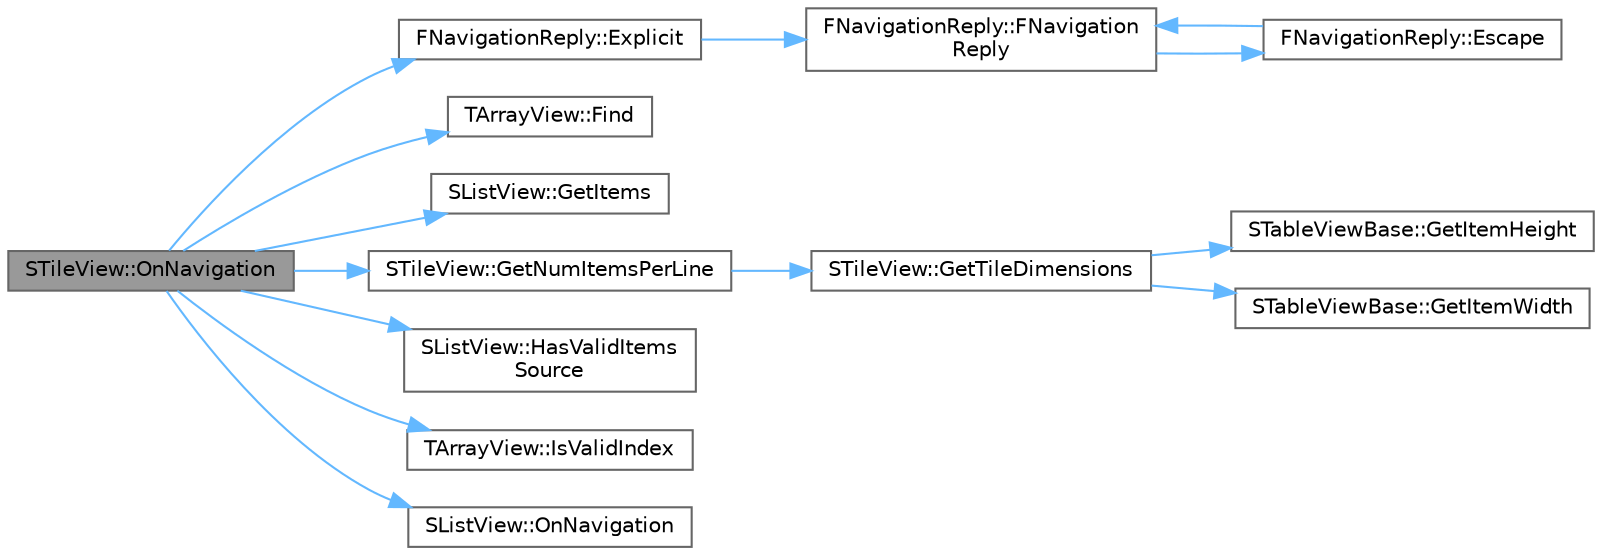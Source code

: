 digraph "STileView::OnNavigation"
{
 // INTERACTIVE_SVG=YES
 // LATEX_PDF_SIZE
  bgcolor="transparent";
  edge [fontname=Helvetica,fontsize=10,labelfontname=Helvetica,labelfontsize=10];
  node [fontname=Helvetica,fontsize=10,shape=box,height=0.2,width=0.4];
  rankdir="LR";
  Node1 [id="Node000001",label="STileView::OnNavigation",height=0.2,width=0.4,color="gray40", fillcolor="grey60", style="filled", fontcolor="black",tooltip="Called when navigation is requested e.g."];
  Node1 -> Node2 [id="edge1_Node000001_Node000002",color="steelblue1",style="solid",tooltip=" "];
  Node2 [id="Node000002",label="FNavigationReply::Explicit",height=0.2,width=0.4,color="grey40", fillcolor="white", style="filled",URL="$d0/d71/classFNavigationReply.html#a9ddbf594006164f8935fcee0fdf0701f",tooltip="An event should return a FNavigationReply::Explicit() to let the system know to navigate to an explic..."];
  Node2 -> Node3 [id="edge2_Node000002_Node000003",color="steelblue1",style="solid",tooltip=" "];
  Node3 [id="Node000003",label="FNavigationReply::FNavigation\lReply",height=0.2,width=0.4,color="grey40", fillcolor="white", style="filled",URL="$d0/d71/classFNavigationReply.html#a8f6b23b852aef0a05d4c653197f07342",tooltip="Hidden default constructor."];
  Node3 -> Node4 [id="edge3_Node000003_Node000004",color="steelblue1",style="solid",tooltip=" "];
  Node4 [id="Node000004",label="FNavigationReply::Escape",height=0.2,width=0.4,color="grey40", fillcolor="white", style="filled",URL="$d0/d71/classFNavigationReply.html#a5e30c9f736cb8f17db452753f103e461",tooltip="An event should return a FNavigationReply::Escape() to let the system know that a navigation can esca..."];
  Node4 -> Node3 [id="edge4_Node000004_Node000003",color="steelblue1",style="solid",tooltip=" "];
  Node1 -> Node5 [id="edge5_Node000001_Node000005",color="steelblue1",style="solid",tooltip=" "];
  Node5 [id="Node000005",label="TArrayView::Find",height=0.2,width=0.4,color="grey40", fillcolor="white", style="filled",URL="$db/d13/classTArrayView.html#a71e65a09f508ecdaa40f0925c246ef85",tooltip="Finds element within the array."];
  Node1 -> Node6 [id="edge6_Node000001_Node000006",color="steelblue1",style="solid",tooltip=" "];
  Node6 [id="Node000006",label="SListView::GetItems",height=0.2,width=0.4,color="grey40", fillcolor="white", style="filled",URL="$d1/dc1/classSListView.html#a1173896bcdc632619a64ed12fdffd989",tooltip=" "];
  Node1 -> Node7 [id="edge7_Node000001_Node000007",color="steelblue1",style="solid",tooltip=" "];
  Node7 [id="Node000007",label="STileView::GetNumItemsPerLine",height=0.2,width=0.4,color="grey40", fillcolor="white", style="filled",URL="$d0/d1a/classSTileView.html#a64e1502f6771980216b34348f04e3caf",tooltip="Get the number of items that can fit in the view along the line axis (orthogonal to the scroll axis) ..."];
  Node7 -> Node8 [id="edge8_Node000007_Node000008",color="steelblue1",style="solid",tooltip=" "];
  Node8 [id="Node000008",label="STileView::GetTileDimensions",height=0.2,width=0.4,color="grey40", fillcolor="white", style="filled",URL="$d0/d1a/classSTileView.html#acef64085bee0375a04fdc0f576264e5b",tooltip=" "];
  Node8 -> Node9 [id="edge9_Node000008_Node000009",color="steelblue1",style="solid",tooltip=" "];
  Node9 [id="Node000009",label="STableViewBase::GetItemHeight",height=0.2,width=0.4,color="grey40", fillcolor="white", style="filled",URL="$dc/d5c/classSTableViewBase.html#aa72dbf21d116f5cc5070815abe98654f",tooltip="Get the uniform item height that is enforced by ListViews."];
  Node8 -> Node10 [id="edge10_Node000008_Node000010",color="steelblue1",style="solid",tooltip=" "];
  Node10 [id="Node000010",label="STableViewBase::GetItemWidth",height=0.2,width=0.4,color="grey40", fillcolor="white", style="filled",URL="$dc/d5c/classSTableViewBase.html#a49ab8bc6ad0f5f534a9f4d960531ff55",tooltip="Get the uniform item width."];
  Node1 -> Node11 [id="edge11_Node000001_Node000011",color="steelblue1",style="solid",tooltip=" "];
  Node11 [id="Node000011",label="SListView::HasValidItems\lSource",height=0.2,width=0.4,color="grey40", fillcolor="white", style="filled",URL="$d1/dc1/classSListView.html#a0a3952774ab1ac2d4abf67a3b9999ab3",tooltip=" "];
  Node1 -> Node12 [id="edge12_Node000001_Node000012",color="steelblue1",style="solid",tooltip=" "];
  Node12 [id="Node000012",label="TArrayView::IsValidIndex",height=0.2,width=0.4,color="grey40", fillcolor="white", style="filled",URL="$db/d13/classTArrayView.html#aa1afe13f15f79e6a5ef36d5d975c8b19",tooltip="Tests if index is valid, i.e."];
  Node1 -> Node13 [id="edge13_Node000001_Node000013",color="steelblue1",style="solid",tooltip=" "];
  Node13 [id="Node000013",label="SListView::OnNavigation",height=0.2,width=0.4,color="grey40", fillcolor="white", style="filled",URL="$d1/dc1/classSListView.html#ad05b2fa8b1b2fbb977499cc6b618cca2",tooltip="Called when navigation is requested e.g."];
}

